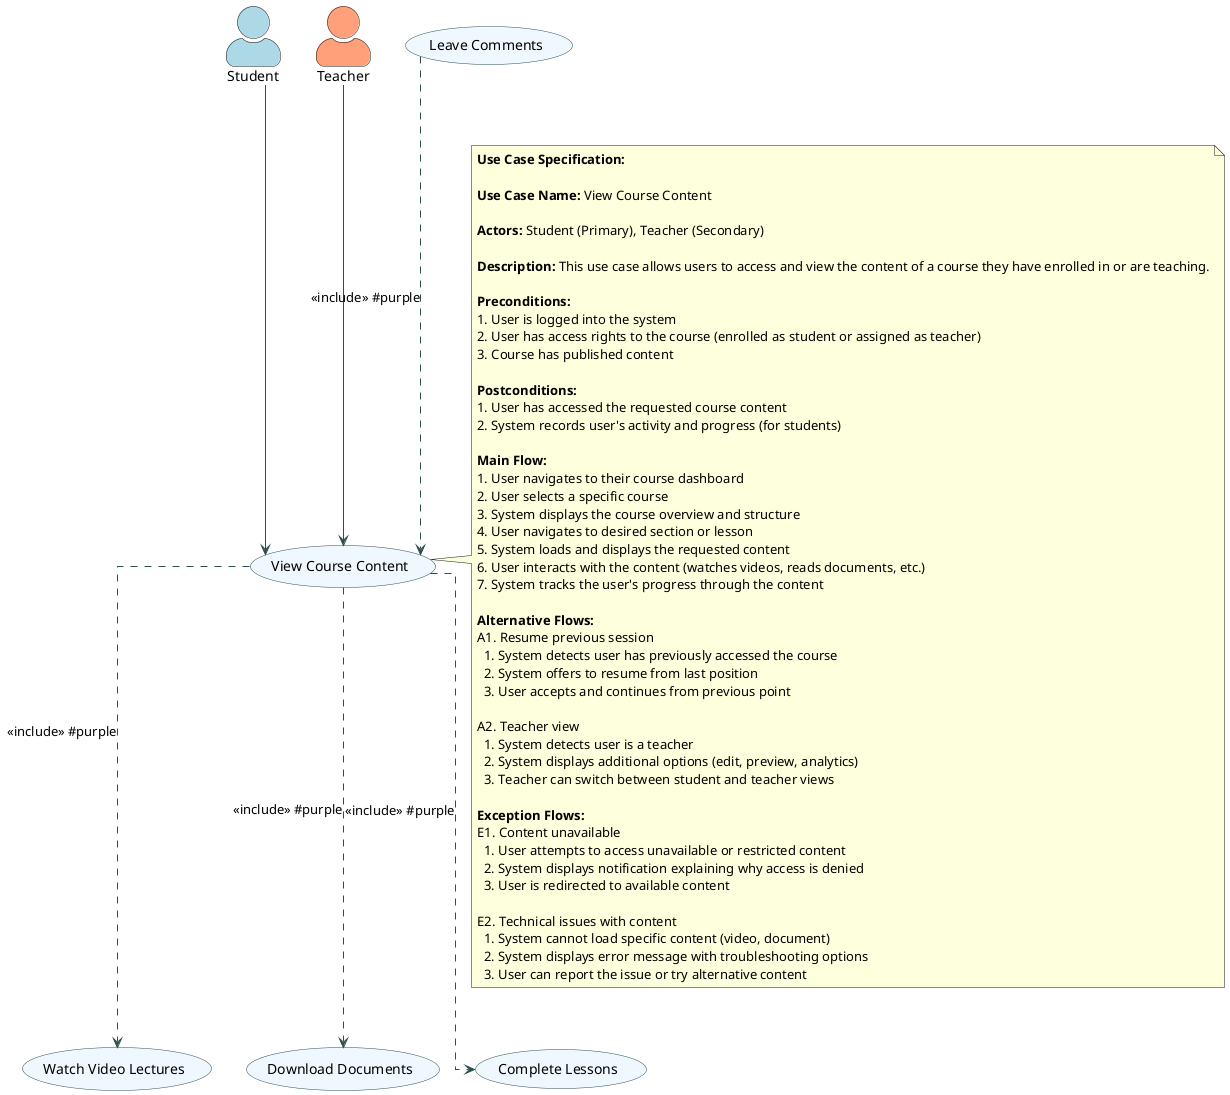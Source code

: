 @startuml
' View Course Content Use Case Diagram
skinparam usecase {
  BackgroundColor #f0f8ff
  BorderColor #2f4f4f
  ArrowColor #2f4f4f
}

skinparam actorStyle awesome
skinparam linetype ortho

' Define actors
actor "Student" as student #lightblue
actor "Teacher" as teacher #lightsalmon

' Define use cases
usecase "View Course Content" as viewcontent
usecase "Watch Video Lectures" as watchvideos
usecase "Download Documents" as downloaddocs
usecase "Complete Lessons" as completelessons
usecase "Leave Comments" as leavecomments

' Relationships
student --> viewcontent
teacher --> viewcontent
viewcontent ..> watchvideos : <<include>> #purple
viewcontent ..> downloaddocs : <<include>> #purple
viewcontent ..> completelessons : <<include>> #purple
leavecomments ..> viewcontent : <<include>> #purple

' Use case specification documentation
note right of viewcontent
  <b>Use Case Specification:</b>
  
  <b>Use Case Name:</b> View Course Content
  
  <b>Actors:</b> Student (Primary), Teacher (Secondary)
  
  <b>Description:</b> This use case allows users to access and view the content of a course they have enrolled in or are teaching.
  
  <b>Preconditions:</b>
  1. User is logged into the system
  2. User has access rights to the course (enrolled as student or assigned as teacher)
  3. Course has published content
  
  <b>Postconditions:</b>
  1. User has accessed the requested course content
  2. System records user's activity and progress (for students)
  
  <b>Main Flow:</b>
  1. User navigates to their course dashboard
  2. User selects a specific course
  3. System displays the course overview and structure
  4. User navigates to desired section or lesson
  5. System loads and displays the requested content
  6. User interacts with the content (watches videos, reads documents, etc.)
  7. System tracks the user's progress through the content
  
  <b>Alternative Flows:</b>
  A1. Resume previous session
    1. System detects user has previously accessed the course
    2. System offers to resume from last position
    3. User accepts and continues from previous point
  
  A2. Teacher view
    1. System detects user is a teacher
    2. System displays additional options (edit, preview, analytics)
    3. Teacher can switch between student and teacher views
  
  <b>Exception Flows:</b>
  E1. Content unavailable
    1. User attempts to access unavailable or restricted content
    2. System displays notification explaining why access is denied
    3. User is redirected to available content
  
  E2. Technical issues with content
    1. System cannot load specific content (video, document)
    2. System displays error message with troubleshooting options
    3. User can report the issue or try alternative content
end note
@enduml 